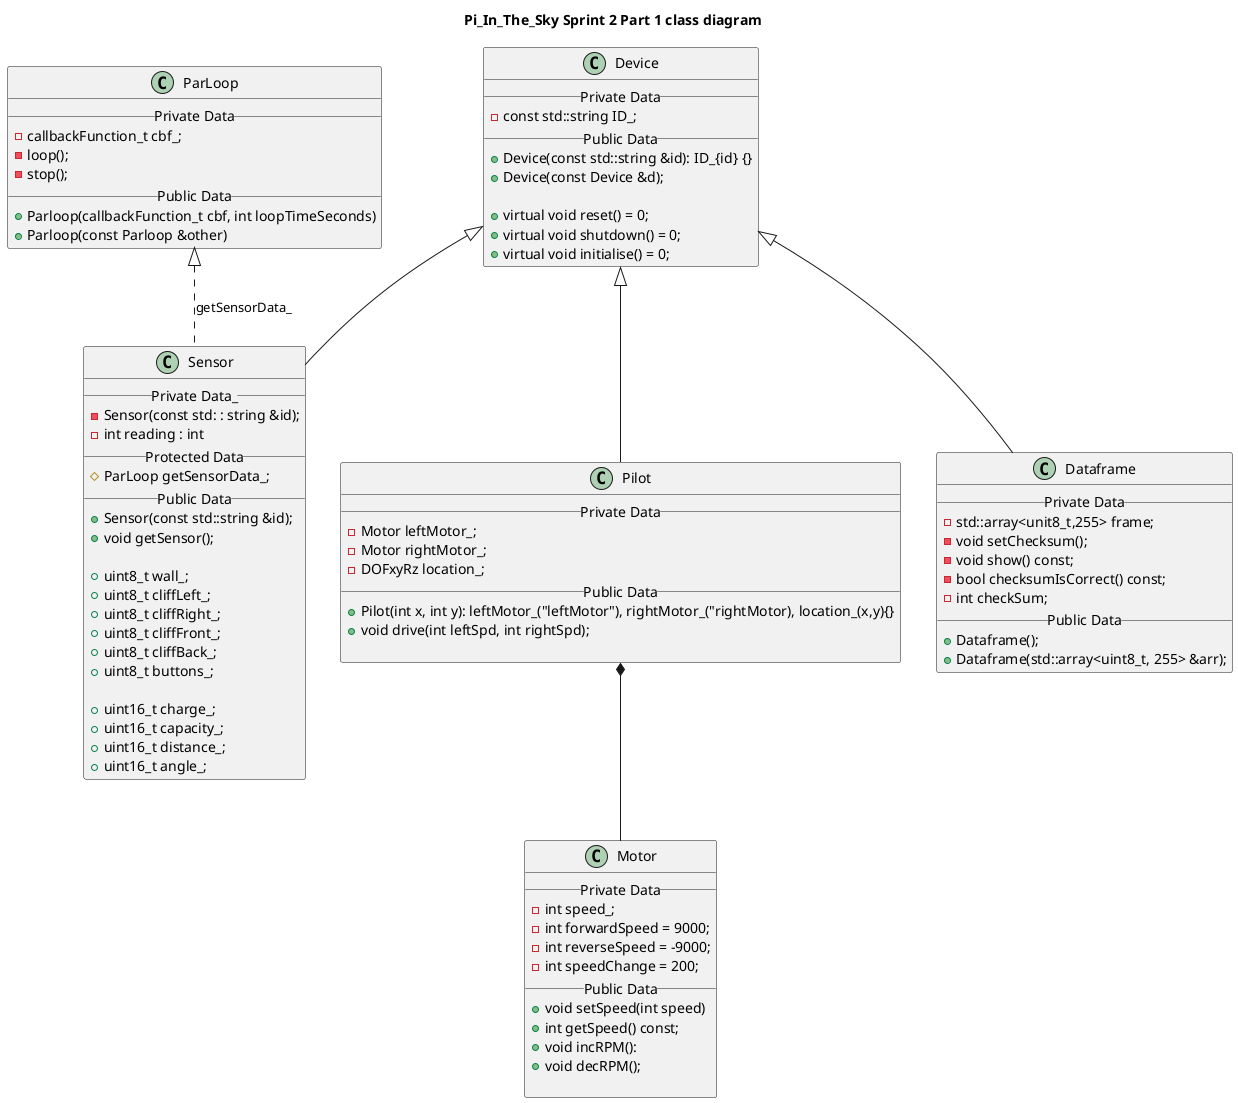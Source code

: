 @startuml

title Pi_In_The_Sky Sprint 2 Part 1 class diagram

Device <|-- Dataframe
Device <|-- Sensor
Device <|-- Pilot
Pilot *-- Motor
ParLoop <|.. Sensor : getSensorData_

class ParLoop{
  __ Private Data __
  - callbackFunction_t cbf_;
  - loop();
  - stop();
  __Public Data__
  + Parloop(callbackFunction_t cbf, int loopTimeSeconds) 
  + Parloop(const Parloop &other)
}


class Device {
  __ Private Data __
  - const std::string ID_;
  __Public Data__
  + Device(const std::string &id): ID_{id} {}
  + Device(const Device &d);
  
  + virtual void reset() = 0;
  + virtual void shutdown() = 0;
  + virtual void initialise() = 0;
}

class Dataframe {
  __Private Data__
  - std::array<unit8_t,255> frame;
  - void setChecksum();
  - void show() const;
  - bool checksumIsCorrect() const;
  - int checkSum;
  __Public Data__
  + Dataframe();
  + Dataframe(std::array<uint8_t, 255> &arr);
}


class Sensor {
  __Private Data___
  - Sensor(const std: : string &id);
  - int reading : int
  __Protected Data__
  # ParLoop getSensorData_;
  __Public Data__
  + Sensor(const std::string &id);
  + void getSensor();
  
  + uint8_t wall_; 
  + uint8_t cliffLeft_; 
  + uint8_t cliffRight_; 
  + uint8_t cliffFront_; 
  + uint8_t cliffBack_; 
  + uint8_t buttons_;
  
  + uint16_t charge_;
  + uint16_t capacity_;
  + uint16_t distance_;
  + uint16_t angle_;
}

class Pilot {
  __Private Data__
  - Motor leftMotor_;
  - Motor rightMotor_;
  - DOFxyRz location_;
  __Public Data__
  + Pilot(int x, int y): leftMotor_("leftMotor"), rightMotor_("rightMotor), location_(x,y){}
  + void drive(int leftSpd, int rightSpd);
  
}

class Motor {
  __Private Data__
  - int speed_;
  - int forwardSpeed = 9000;
  - int reverseSpeed = -9000;
  - int speedChange = 200;
  __Public Data__
  + void setSpeed(int speed)
  + int getSpeed() const;
  + void incRPM():
  + void decRPM();

}

@enduml